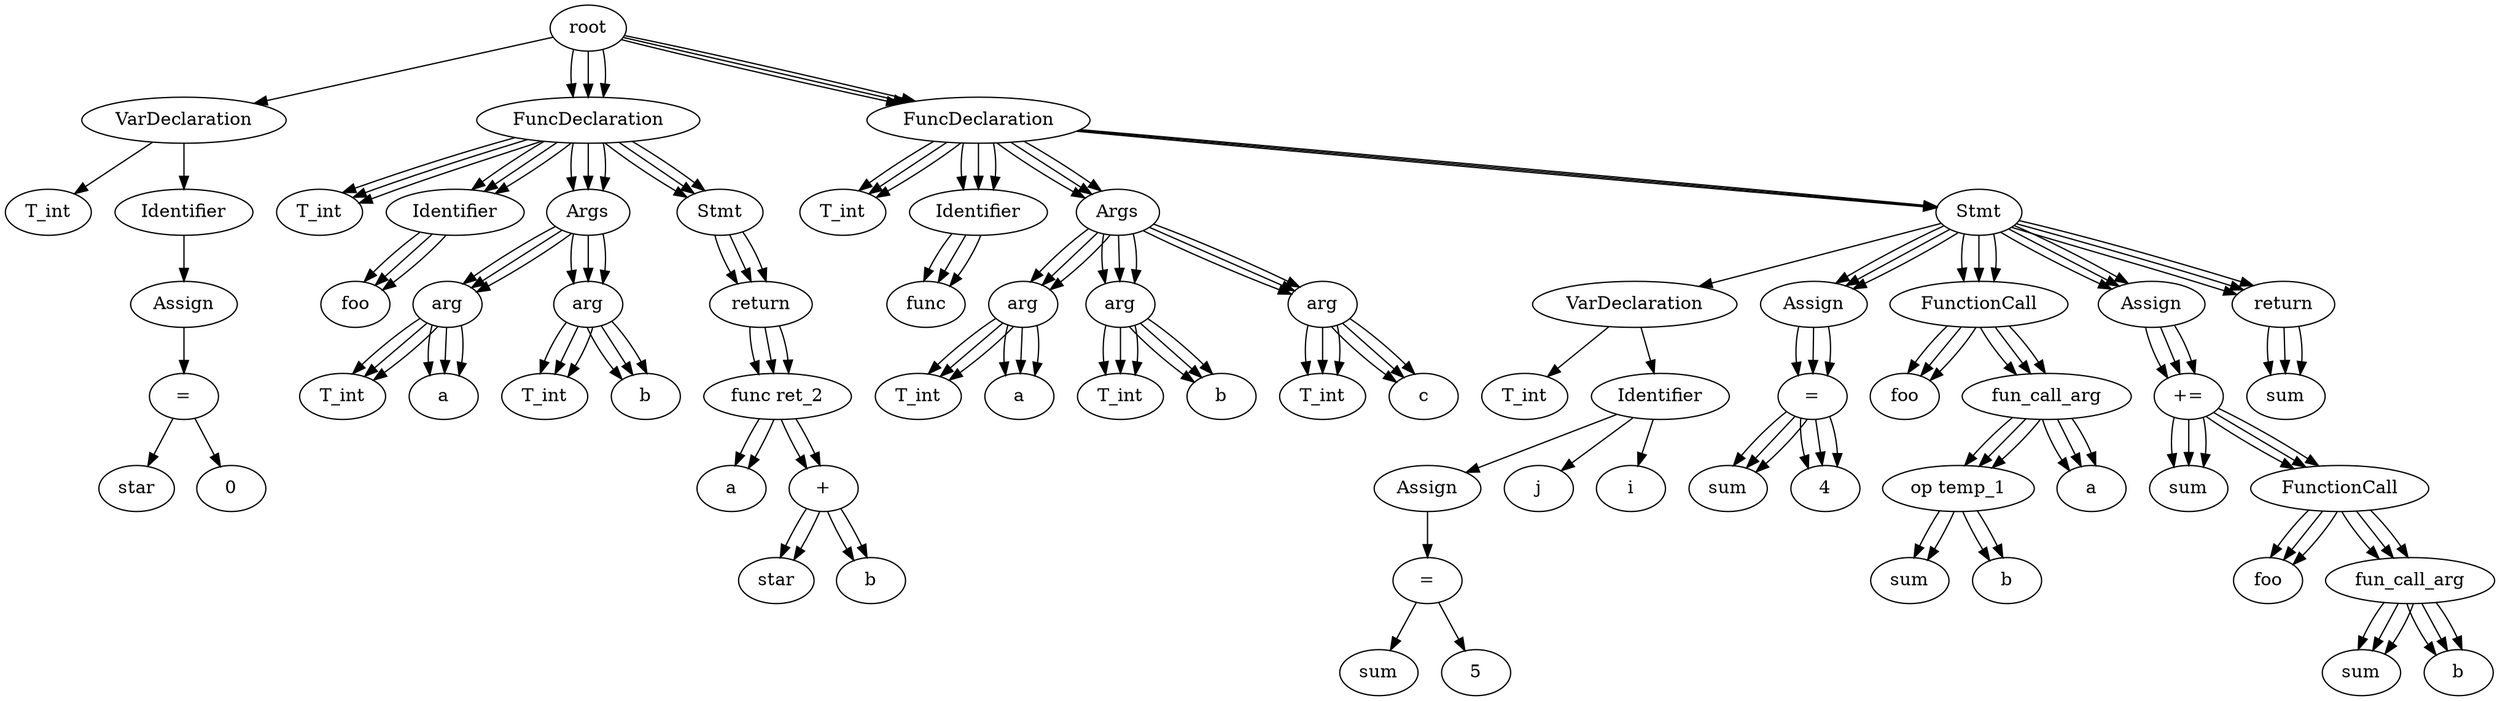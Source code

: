 // root
digraph {
	None [label=root]
	0 [label=VarDeclaration]
	None -> 0
	1 [label=T_int]
	0 -> 1
	2 [label=Identifier]
	0 -> 2
	3 [label=Assign]
	2 -> 3
	5 [label="="]
	3 -> 5
	4 [label=star]
	5 -> 4
	6 [label=0]
	5 -> 6
	7 [label=FuncDeclaration]
	None -> 7
	8 [label=T_int]
	7 -> 8
	9 [label=Identifier]
	7 -> 9
	10 [label=foo]
	9 -> 10
	11 [label=Args]
	7 -> 11
	12 [label=arg]
	11 -> 12
	13 [label=T_int]
	12 -> 13
	14 [label=a]
	12 -> 14
	15 [label=arg]
	11 -> 15
	16 [label=T_int]
	15 -> 16
	17 [label=b]
	15 -> 17
	18 [label=Stmt]
	7 -> 18
	19 [label=return]
	18 -> 19
	21 [label="+"]
	19 -> 21
	20 [label=a]
	21 -> 20
	23 [label="+"]
	21 -> 23
	22 [label=star]
	23 -> 22
	24 [label=b]
	23 -> 24
	25 [label=FuncDeclaration]
	None -> 25
	26 [label=T_int]
	25 -> 26
	27 [label=Identifier]
	25 -> 27
	28 [label=func]
	27 -> 28
	29 [label=Args]
	25 -> 29
	30 [label=arg]
	29 -> 30
	31 [label=T_int]
	30 -> 31
	32 [label=a]
	30 -> 32
	33 [label=arg]
	29 -> 33
	34 [label=T_int]
	33 -> 34
	35 [label=b]
	33 -> 35
	36 [label=arg]
	29 -> 36
	37 [label=T_int]
	36 -> 37
	38 [label=c]
	36 -> 38
	39 [label=Stmt]
	25 -> 39
	40 [label=VarDeclaration]
	39 -> 40
	41 [label=T_int]
	40 -> 41
	42 [label=Identifier]
	40 -> 42
	43 [label=Assign]
	42 -> 43
	45 [label="="]
	43 -> 45
	44 [label=sum]
	45 -> 44
	46 [label=5]
	45 -> 46
	47 [label=j]
	42 -> 47
	48 [label=i]
	42 -> 48
	49 [label=Assign]
	39 -> 49
	51 [label="="]
	49 -> 51
	50 [label=sum]
	51 -> 50
	52 [label=4]
	51 -> 52
	53 [label=FunctionCall]
	39 -> 53
	54 [label=foo]
	53 -> 54
	55 [label=fun_call_arg]
	53 -> 55
	57 [label="+"]
	55 -> 57
	56 [label=sum]
	57 -> 56
	58 [label=b]
	57 -> 58
	59 [label=a]
	55 -> 59
	60 [label=Assign]
	39 -> 60
	62 [label="+="]
	60 -> 62
	61 [label=sum]
	62 -> 61
	63 [label=FunctionCall]
	62 -> 63
	64 [label=foo]
	63 -> 64
	65 [label=fun_call_arg]
	63 -> 65
	66 [label=sum]
	65 -> 66
	67 [label=b]
	65 -> 67
	68 [label=return]
	39 -> 68
	69 [label=sum]
	68 -> 69
	None [label=root]
	7 [label=FuncDeclaration]
	None -> 7
	8 [label=T_int]
	7 -> 8
	9 [label=Identifier]
	7 -> 9
	10 [label=foo]
	9 -> 10
	11 [label=Args]
	7 -> 11
	12 [label=arg]
	11 -> 12
	13 [label=T_int]
	12 -> 13
	14 [label=a]
	12 -> 14
	15 [label=arg]
	11 -> 15
	16 [label=T_int]
	15 -> 16
	17 [label=b]
	15 -> 17
	18 [label=Stmt]
	7 -> 18
	19 [label=return]
	18 -> 19
	21 [label="+"]
	19 -> 21
	20 [label=a]
	21 -> 20
	23 [label="+"]
	21 -> 23
	22 [label=star]
	23 -> 22
	24 [label=b]
	23 -> 24
	25 [label=FuncDeclaration]
	None -> 25
	26 [label=T_int]
	25 -> 26
	27 [label=Identifier]
	25 -> 27
	28 [label=func]
	27 -> 28
	29 [label=Args]
	25 -> 29
	30 [label=arg]
	29 -> 30
	31 [label=T_int]
	30 -> 31
	32 [label=a]
	30 -> 32
	33 [label=arg]
	29 -> 33
	34 [label=T_int]
	33 -> 34
	35 [label=b]
	33 -> 35
	36 [label=arg]
	29 -> 36
	37 [label=T_int]
	36 -> 37
	38 [label=c]
	36 -> 38
	39 [label=Stmt]
	25 -> 39
	49 [label=Assign]
	39 -> 49
	51 [label="="]
	49 -> 51
	50 [label=sum]
	51 -> 50
	52 [label=4]
	51 -> 52
	53 [label=FunctionCall]
	39 -> 53
	54 [label=foo]
	53 -> 54
	55 [label=fun_call_arg]
	53 -> 55
	57 [label="+"]
	55 -> 57
	56 [label=sum]
	57 -> 56
	58 [label=b]
	57 -> 58
	59 [label=a]
	55 -> 59
	60 [label=Assign]
	39 -> 60
	62 [label="+="]
	60 -> 62
	61 [label=sum]
	62 -> 61
	63 [label=FunctionCall]
	62 -> 63
	64 [label=foo]
	63 -> 64
	65 [label=fun_call_arg]
	63 -> 65
	66 [label=sum]
	65 -> 66
	67 [label=b]
	65 -> 67
	68 [label=return]
	39 -> 68
	69 [label=sum]
	68 -> 69
	None [label=root]
	7 [label=FuncDeclaration]
	None -> 7
	8 [label=T_int]
	7 -> 8
	9 [label=Identifier]
	7 -> 9
	10 [label=foo]
	9 -> 10
	11 [label=Args]
	7 -> 11
	12 [label=arg]
	11 -> 12
	13 [label=T_int]
	12 -> 13
	14 [label=a]
	12 -> 14
	15 [label=arg]
	11 -> 15
	16 [label=T_int]
	15 -> 16
	17 [label=b]
	15 -> 17
	18 [label=Stmt]
	7 -> 18
	19 [label=return]
	18 -> 19
	21 [label="func ret_2"]
	19 -> 21
	25 [label=FuncDeclaration]
	None -> 25
	26 [label=T_int]
	25 -> 26
	27 [label=Identifier]
	25 -> 27
	28 [label=func]
	27 -> 28
	29 [label=Args]
	25 -> 29
	30 [label=arg]
	29 -> 30
	31 [label=T_int]
	30 -> 31
	32 [label=a]
	30 -> 32
	33 [label=arg]
	29 -> 33
	34 [label=T_int]
	33 -> 34
	35 [label=b]
	33 -> 35
	36 [label=arg]
	29 -> 36
	37 [label=T_int]
	36 -> 37
	38 [label=c]
	36 -> 38
	39 [label=Stmt]
	25 -> 39
	49 [label=Assign]
	39 -> 49
	51 [label="="]
	49 -> 51
	50 [label=sum]
	51 -> 50
	52 [label=4]
	51 -> 52
	53 [label=FunctionCall]
	39 -> 53
	54 [label=foo]
	53 -> 54
	55 [label=fun_call_arg]
	53 -> 55
	57 [label="op temp_1"]
	55 -> 57
	59 [label=a]
	55 -> 59
	60 [label=Assign]
	39 -> 60
	62 [label="+="]
	60 -> 62
	61 [label=sum]
	62 -> 61
	63 [label=FunctionCall]
	62 -> 63
	64 [label=foo]
	63 -> 64
	65 [label=fun_call_arg]
	63 -> 65
	66 [label=sum]
	65 -> 66
	67 [label=b]
	65 -> 67
	68 [label=return]
	39 -> 68
	69 [label=sum]
	68 -> 69
}
